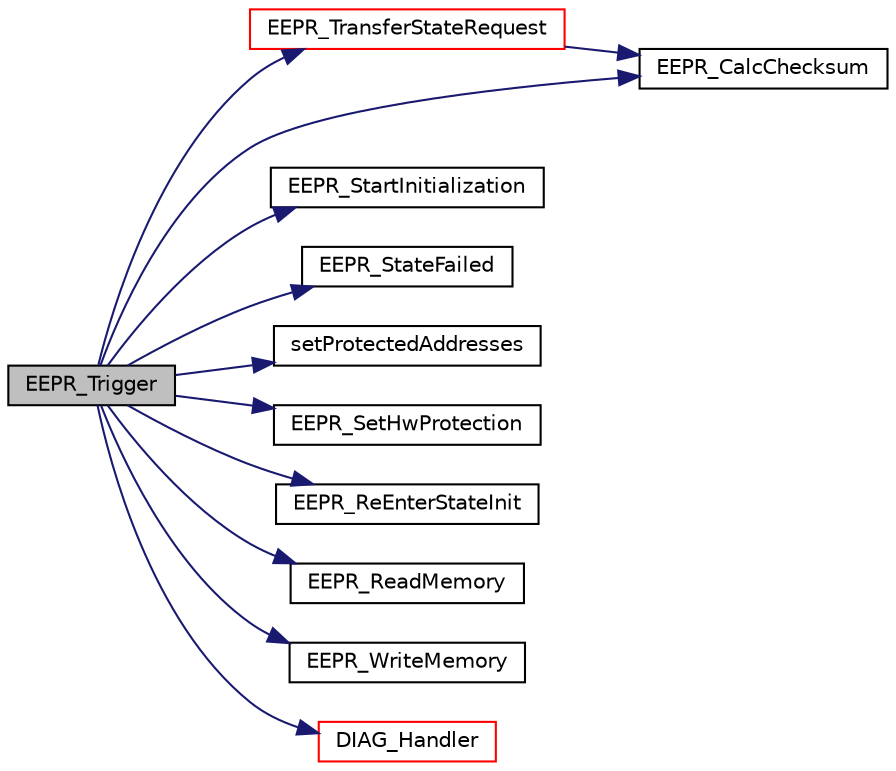 digraph "EEPR_Trigger"
{
  edge [fontname="Helvetica",fontsize="10",labelfontname="Helvetica",labelfontsize="10"];
  node [fontname="Helvetica",fontsize="10",shape=record];
  rankdir="LR";
  Node475 [label="EEPR_Trigger",height=0.2,width=0.4,color="black", fillcolor="grey75", style="filled", fontcolor="black"];
  Node475 -> Node476 [color="midnightblue",fontsize="10",style="solid",fontname="Helvetica"];
  Node476 [label="EEPR_TransferStateRequest",height=0.2,width=0.4,color="red", fillcolor="white", style="filled",URL="$eepr_8c.html#a8f1741b06c7cda83122e37621662b182",tooltip="updates the current state after checking once again if the transition is allowed and sets all the var..."];
  Node476 -> Node484 [color="midnightblue",fontsize="10",style="solid",fontname="Helvetica"];
  Node484 [label="EEPR_CalcChecksum",height=0.2,width=0.4,color="black", fillcolor="white", style="filled",URL="$eepr__cfg_8c.html#ab14595ae571d9012a9650b3e2da964a5"];
  Node475 -> Node486 [color="midnightblue",fontsize="10",style="solid",fontname="Helvetica"];
  Node486 [label="EEPR_StartInitialization",height=0.2,width=0.4,color="black", fillcolor="white", style="filled",URL="$eepr_8c.html#a4dabafe26ed71c3743ee152a5bffa261",tooltip="initialization of external Serial EEPROM device (AT25128N) "];
  Node475 -> Node487 [color="midnightblue",fontsize="10",style="solid",fontname="Helvetica"];
  Node487 [label="EEPR_StateFailed",height=0.2,width=0.4,color="black", fillcolor="white", style="filled",URL="$eepr_8c.html#a2be64b1f4f4a113201aad0a964fcd284",tooltip="transition function for error states "];
  Node475 -> Node488 [color="midnightblue",fontsize="10",style="solid",fontname="Helvetica"];
  Node488 [label="setProtectedAddresses",height=0.2,width=0.4,color="black", fillcolor="white", style="filled",URL="$eepr_8c.html#a7667e8a2a765f34aef34706e7cd04c35",tooltip="sets the startaddress and the endaddress of the hardware-protected area "];
  Node475 -> Node489 [color="midnightblue",fontsize="10",style="solid",fontname="Helvetica"];
  Node489 [label="EEPR_SetHwProtection",height=0.2,width=0.4,color="black", fillcolor="white", style="filled",URL="$eepr_8c.html#a7661222fa4bbfa9a24729b25f2bd4fb9",tooltip="writes the protection bytes BP0 and BP1 into EEPROM "];
  Node475 -> Node490 [color="midnightblue",fontsize="10",style="solid",fontname="Helvetica"];
  Node490 [label="EEPR_ReEnterStateInit",height=0.2,width=0.4,color="black", fillcolor="white", style="filled",URL="$eepr_8c.html#a08c47dedce99b557dfff5e6e5b2751e1",tooltip="EEPROM state is reset to state after initialization. "];
  Node475 -> Node491 [color="midnightblue",fontsize="10",style="solid",fontname="Helvetica"];
  Node491 [label="EEPR_ReadMemory",height=0.2,width=0.4,color="black", fillcolor="white", style="filled",URL="$eepr_8c.html#a748f31cbac8ed800d212ca6068f82092",tooltip="reads \"byte_len\" of bytes from EEPROM memory starting at \"address\" and saving data in \"eepr_spi_rxbuf..."];
  Node475 -> Node484 [color="midnightblue",fontsize="10",style="solid",fontname="Helvetica"];
  Node475 -> Node492 [color="midnightblue",fontsize="10",style="solid",fontname="Helvetica"];
  Node492 [label="EEPR_WriteMemory",height=0.2,width=0.4,color="black", fillcolor="white", style="filled",URL="$eepr_8c.html#acfb186591420e305ab1fe067d823f1e9"];
  Node475 -> Node479 [color="midnightblue",fontsize="10",style="solid",fontname="Helvetica"];
  Node479 [label="DIAG_Handler",height=0.2,width=0.4,color="red", fillcolor="white", style="filled",URL="$group__API__DIAG.html#ga29e922af6b4c0f5c07d4d5b48b48d156",tooltip="DIAG_Handler provides generic error handling, based on diagnosis group.This function calls the handle..."];
}
